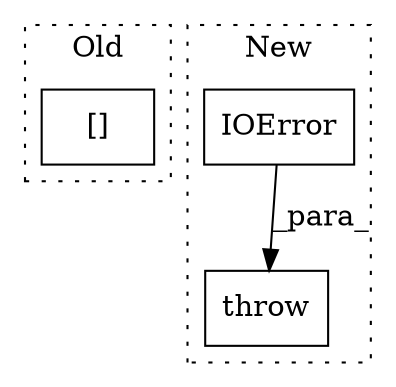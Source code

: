 digraph G {
subgraph cluster0 {
1 [label="[]" a="2" s="1084,1119" l="19,1" shape="box"];
label = "Old";
style="dotted";
}
subgraph cluster1 {
2 [label="IOError" a="32" s="1146,1203" l="8,1" shape="box"];
3 [label="throw" a="53" s="1140" l="6" shape="box"];
label = "New";
style="dotted";
}
2 -> 3 [label="_para_"];
}